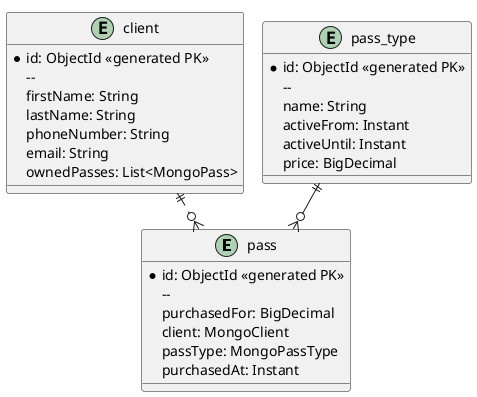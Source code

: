 @startuml as database
skinparam linetype ortho
!pragma layout smetana

entity "pass" as passes {
   *id: ObjectId <<generated PK>>
    --
    purchasedFor: BigDecimal
    client: MongoClient
    passType: MongoPassType
    purchasedAt: Instant
}

entity "client" as clients {
   *id: ObjectId <<generated PK>>
    --
    firstName: String
    lastName: String
    phoneNumber: String
    email: String
    ownedPasses: List<MongoPass>
}

entity "pass_type" as types {
   *id: ObjectId <<generated PK>>
    --
    name: String
    activeFrom: Instant
    activeUntil: Instant
    price: BigDecimal
}


clients ||..o{ passes
types ||--o{ passes
@enduml
